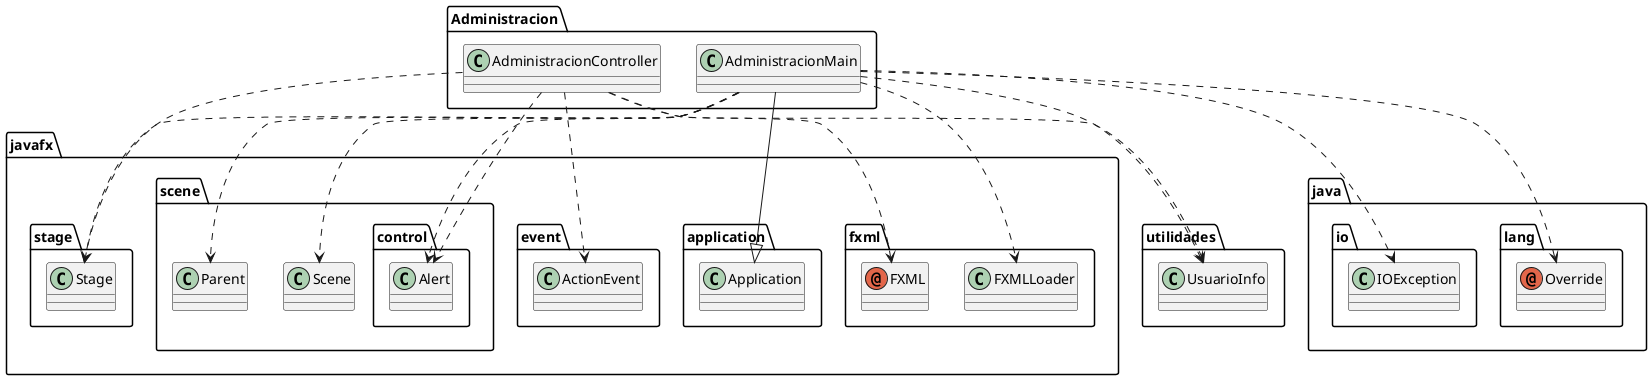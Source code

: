 @startuml
annotation java.lang.Override
annotation javafx.fxml.FXML
class Administracion.AdministracionController
class Administracion.AdministracionMain
class java.io.IOException
class javafx.application.Application
class javafx.event.ActionEvent
class javafx.fxml.FXMLLoader
class javafx.scene.Parent
class javafx.scene.Scene
class javafx.scene.control.Alert
class javafx.stage.Stage
class utilidades.UsuarioInfo
Administracion.AdministracionController ..> javafx.fxml.FXML
Administracion.AdministracionController ..> javafx.event.ActionEvent
Administracion.AdministracionController ..> javafx.scene.control.Alert
Administracion.AdministracionController ..> javafx.stage.Stage
Administracion.AdministracionController ..> utilidades.UsuarioInfo
Administracion.AdministracionMain ..> java.lang.Override
Administracion.AdministracionMain ..> java.io.IOException
Administracion.AdministracionMain --|> javafx.application.Application
Administracion.AdministracionMain ..> javafx.fxml.FXMLLoader
Administracion.AdministracionMain ..> javafx.scene.Parent
Administracion.AdministracionMain ..> javafx.scene.Scene
Administracion.AdministracionMain ..> javafx.scene.control.Alert
Administracion.AdministracionMain ..> javafx.stage.Stage
Administracion.AdministracionMain ..> utilidades.UsuarioInfo
@enduml